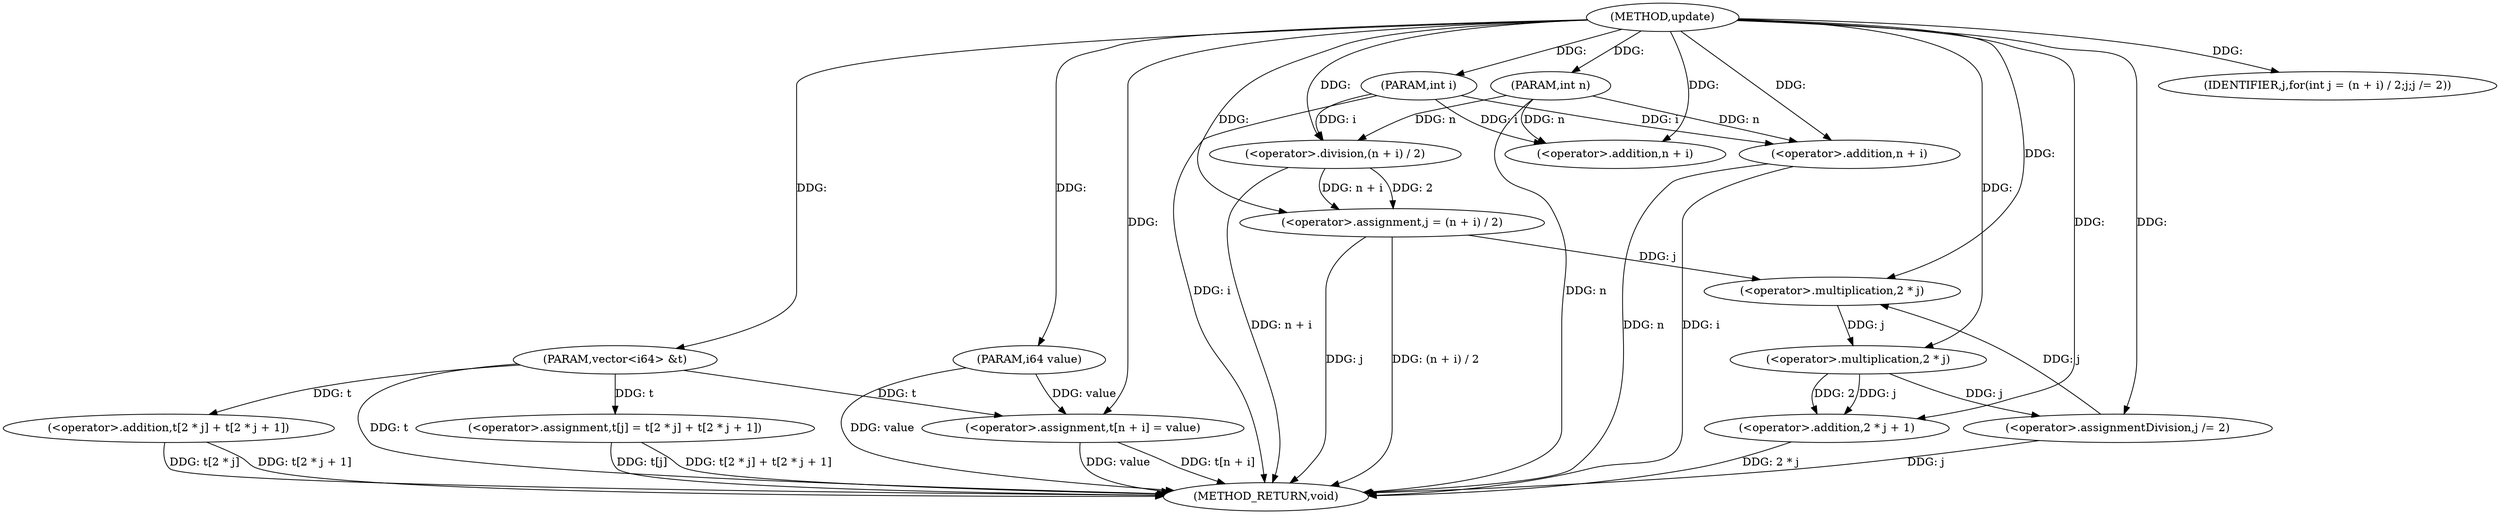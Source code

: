 digraph "update" {  
"1000167" [label = "(METHOD,update)" ]
"1000210" [label = "(METHOD_RETURN,void)" ]
"1000168" [label = "(PARAM,int i)" ]
"1000169" [label = "(PARAM,i64 value)" ]
"1000170" [label = "(PARAM,int n)" ]
"1000171" [label = "(PARAM,vector<i64> &t)" ]
"1000173" [label = "(<operator>.assignment,t[n + i] = value)" ]
"1000182" [label = "(<operator>.assignment,j = (n + i) / 2)" ]
"1000189" [label = "(IDENTIFIER,j,for(int j = (n + i) / 2;j;j /= 2))" ]
"1000190" [label = "(<operator>.assignmentDivision,j /= 2)" ]
"1000193" [label = "(<operator>.assignment,t[j] = t[2 * j] + t[2 * j + 1])" ]
"1000176" [label = "(<operator>.addition,n + i)" ]
"1000184" [label = "(<operator>.division,(n + i) / 2)" ]
"1000197" [label = "(<operator>.addition,t[2 * j] + t[2 * j + 1])" ]
"1000185" [label = "(<operator>.addition,n + i)" ]
"1000200" [label = "(<operator>.multiplication,2 * j)" ]
"1000205" [label = "(<operator>.addition,2 * j + 1)" ]
"1000206" [label = "(<operator>.multiplication,2 * j)" ]
  "1000168" -> "1000210"  [ label = "DDG: i"] 
  "1000169" -> "1000210"  [ label = "DDG: value"] 
  "1000170" -> "1000210"  [ label = "DDG: n"] 
  "1000171" -> "1000210"  [ label = "DDG: t"] 
  "1000173" -> "1000210"  [ label = "DDG: t[n + i]"] 
  "1000173" -> "1000210"  [ label = "DDG: value"] 
  "1000182" -> "1000210"  [ label = "DDG: j"] 
  "1000185" -> "1000210"  [ label = "DDG: n"] 
  "1000185" -> "1000210"  [ label = "DDG: i"] 
  "1000184" -> "1000210"  [ label = "DDG: n + i"] 
  "1000182" -> "1000210"  [ label = "DDG: (n + i) / 2"] 
  "1000193" -> "1000210"  [ label = "DDG: t[j]"] 
  "1000197" -> "1000210"  [ label = "DDG: t[2 * j]"] 
  "1000205" -> "1000210"  [ label = "DDG: 2 * j"] 
  "1000197" -> "1000210"  [ label = "DDG: t[2 * j + 1]"] 
  "1000193" -> "1000210"  [ label = "DDG: t[2 * j] + t[2 * j + 1]"] 
  "1000190" -> "1000210"  [ label = "DDG: j"] 
  "1000167" -> "1000168"  [ label = "DDG: "] 
  "1000167" -> "1000169"  [ label = "DDG: "] 
  "1000167" -> "1000170"  [ label = "DDG: "] 
  "1000167" -> "1000171"  [ label = "DDG: "] 
  "1000169" -> "1000173"  [ label = "DDG: value"] 
  "1000167" -> "1000173"  [ label = "DDG: "] 
  "1000171" -> "1000173"  [ label = "DDG: t"] 
  "1000184" -> "1000182"  [ label = "DDG: 2"] 
  "1000184" -> "1000182"  [ label = "DDG: n + i"] 
  "1000167" -> "1000189"  [ label = "DDG: "] 
  "1000167" -> "1000190"  [ label = "DDG: "] 
  "1000171" -> "1000193"  [ label = "DDG: t"] 
  "1000167" -> "1000182"  [ label = "DDG: "] 
  "1000206" -> "1000190"  [ label = "DDG: j"] 
  "1000170" -> "1000176"  [ label = "DDG: n"] 
  "1000167" -> "1000176"  [ label = "DDG: "] 
  "1000168" -> "1000176"  [ label = "DDG: i"] 
  "1000168" -> "1000184"  [ label = "DDG: i"] 
  "1000167" -> "1000184"  [ label = "DDG: "] 
  "1000170" -> "1000184"  [ label = "DDG: n"] 
  "1000171" -> "1000197"  [ label = "DDG: t"] 
  "1000170" -> "1000185"  [ label = "DDG: n"] 
  "1000167" -> "1000185"  [ label = "DDG: "] 
  "1000168" -> "1000185"  [ label = "DDG: i"] 
  "1000167" -> "1000200"  [ label = "DDG: "] 
  "1000182" -> "1000200"  [ label = "DDG: j"] 
  "1000190" -> "1000200"  [ label = "DDG: j"] 
  "1000206" -> "1000205"  [ label = "DDG: 2"] 
  "1000206" -> "1000205"  [ label = "DDG: j"] 
  "1000167" -> "1000205"  [ label = "DDG: "] 
  "1000167" -> "1000206"  [ label = "DDG: "] 
  "1000200" -> "1000206"  [ label = "DDG: j"] 
}
